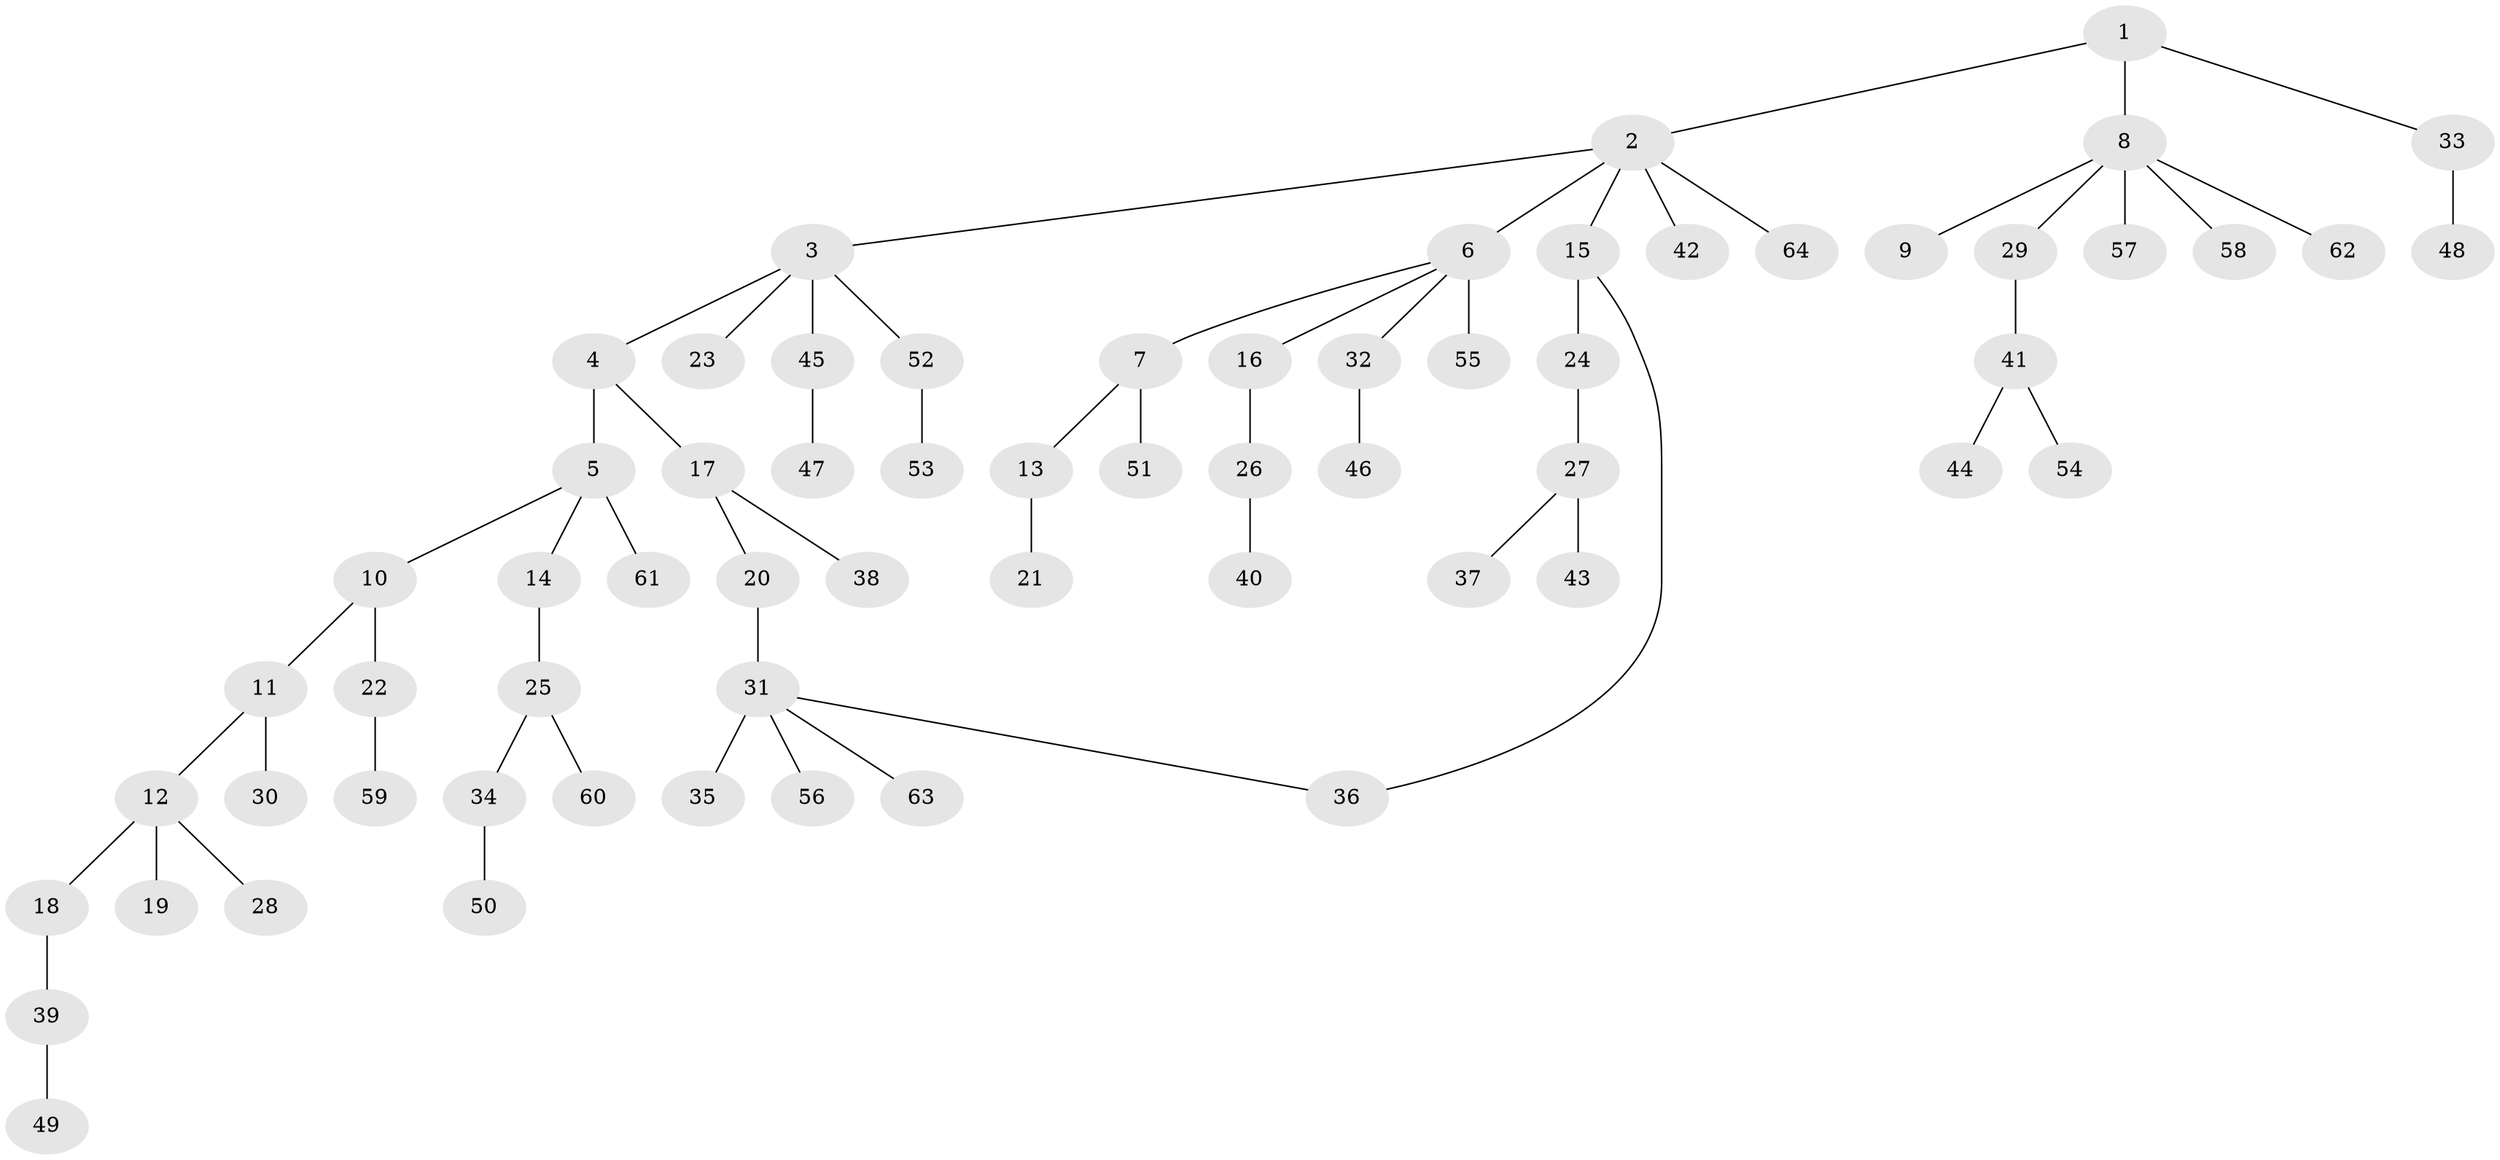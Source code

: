 // original degree distribution, {3: 0.0859375, 7: 0.0078125, 6: 0.0234375, 8: 0.0078125, 4: 0.078125, 2: 0.28125, 5: 0.0234375, 1: 0.4921875}
// Generated by graph-tools (version 1.1) at 2025/34/03/09/25 02:34:06]
// undirected, 64 vertices, 64 edges
graph export_dot {
graph [start="1"]
  node [color=gray90,style=filled];
  1;
  2;
  3;
  4;
  5;
  6;
  7;
  8;
  9;
  10;
  11;
  12;
  13;
  14;
  15;
  16;
  17;
  18;
  19;
  20;
  21;
  22;
  23;
  24;
  25;
  26;
  27;
  28;
  29;
  30;
  31;
  32;
  33;
  34;
  35;
  36;
  37;
  38;
  39;
  40;
  41;
  42;
  43;
  44;
  45;
  46;
  47;
  48;
  49;
  50;
  51;
  52;
  53;
  54;
  55;
  56;
  57;
  58;
  59;
  60;
  61;
  62;
  63;
  64;
  1 -- 2 [weight=1.0];
  1 -- 8 [weight=1.0];
  1 -- 33 [weight=1.0];
  2 -- 3 [weight=1.0];
  2 -- 6 [weight=1.0];
  2 -- 15 [weight=1.0];
  2 -- 42 [weight=1.0];
  2 -- 64 [weight=1.0];
  3 -- 4 [weight=1.0];
  3 -- 23 [weight=1.0];
  3 -- 45 [weight=1.0];
  3 -- 52 [weight=1.0];
  4 -- 5 [weight=3.0];
  4 -- 17 [weight=1.0];
  5 -- 10 [weight=1.0];
  5 -- 14 [weight=1.0];
  5 -- 61 [weight=1.0];
  6 -- 7 [weight=1.0];
  6 -- 16 [weight=1.0];
  6 -- 32 [weight=1.0];
  6 -- 55 [weight=3.0];
  7 -- 13 [weight=1.0];
  7 -- 51 [weight=1.0];
  8 -- 9 [weight=1.0];
  8 -- 29 [weight=1.0];
  8 -- 57 [weight=1.0];
  8 -- 58 [weight=1.0];
  8 -- 62 [weight=1.0];
  10 -- 11 [weight=1.0];
  10 -- 22 [weight=1.0];
  11 -- 12 [weight=1.0];
  11 -- 30 [weight=1.0];
  12 -- 18 [weight=1.0];
  12 -- 19 [weight=1.0];
  12 -- 28 [weight=1.0];
  13 -- 21 [weight=1.0];
  14 -- 25 [weight=1.0];
  15 -- 24 [weight=1.0];
  15 -- 36 [weight=1.0];
  16 -- 26 [weight=2.0];
  17 -- 20 [weight=1.0];
  17 -- 38 [weight=1.0];
  18 -- 39 [weight=2.0];
  20 -- 31 [weight=3.0];
  22 -- 59 [weight=1.0];
  24 -- 27 [weight=2.0];
  25 -- 34 [weight=1.0];
  25 -- 60 [weight=1.0];
  26 -- 40 [weight=1.0];
  27 -- 37 [weight=1.0];
  27 -- 43 [weight=1.0];
  29 -- 41 [weight=1.0];
  31 -- 35 [weight=1.0];
  31 -- 36 [weight=1.0];
  31 -- 56 [weight=1.0];
  31 -- 63 [weight=1.0];
  32 -- 46 [weight=1.0];
  33 -- 48 [weight=2.0];
  34 -- 50 [weight=1.0];
  39 -- 49 [weight=1.0];
  41 -- 44 [weight=1.0];
  41 -- 54 [weight=1.0];
  45 -- 47 [weight=1.0];
  52 -- 53 [weight=1.0];
}
